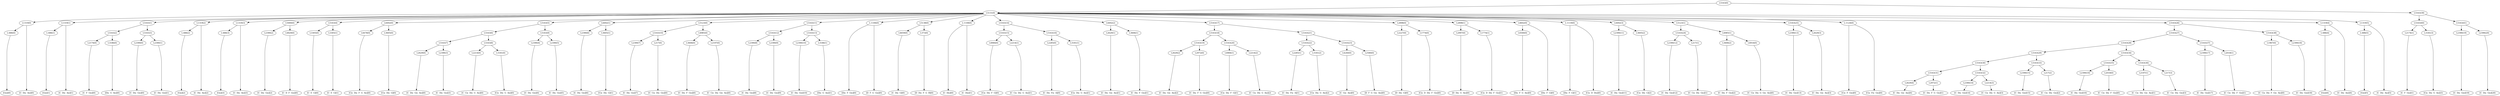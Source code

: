 digraph sample{
"L-686(0)"->"[Gis](0)"
"L1319(0)"->"[C  Dis  Ais](0)"
"L1319(0)"->"L-686(0)"
"L-686(1)"->"[Gis](1)"
"L1319(1)"->"[C  Dis  Ais](1)"
"L1319(1)"->"L-686(1)"
"L2174(0)"->"[C  F  Gis](0)"
"L3186(0)"->"[Dis  G  Ais](0)"
"L5163(2)"->"L2174(0)"
"L5163(2)"->"L3186(0)"
"L2390(0)"->"[C  Dis  Gis](0)"
"L2390(1)"->"[C  Dis  Gis](1)"
"L5163(3)"->"L2390(0)"
"L5163(3)"->"L2390(1)"
"L5163(1)"->"L5163(2)"
"L5163(1)"->"L5163(3)"
"L-686(2)"->"[Gis](2)"
"L1319(2)"->"[C  Dis  Ais](2)"
"L1319(2)"->"L-686(2)"
"L-686(3)"->"[Gis](3)"
"L1319(3)"->"[C  Dis  Ais](3)"
"L1319(3)"->"L-686(3)"
"L2390(2)"->"[C  Dis  Gis](2)"
"L4829(0)"->"[C  D  F  Gis](0)"
"L5000(0)"->"L2390(2)"
"L5000(0)"->"L4829(0)"
"L3305(0)"->"[C  E  G](0)"
"L3305(1)"->"[C  E  G](1)"
"L5163(4)"->"L3305(0)"
"L5163(4)"->"L3305(1)"
"L4478(0)"->"[Cis  Dis  F  G  Ais](0)"
"L3605(0)"->"[Cis  Dis  G](0)"
"L4492(0)"->"L4478(0)"
"L4492(0)"->"L3605(0)"
"L2629(0)"->"[C  Dis  Gis  Ais](0)"
"L2390(3)"->"[C  Dis  Gis](3)"
"L5163(7)"->"L2629(0)"
"L5163(7)"->"L2390(3)"
"L2214(0)"->"[C  Cis  Dis  G  Ais](0)"
"L3181(0)"->"[Cis  Dis  G  Ais](0)"
"L5163(8)"->"L2214(0)"
"L5163(8)"->"L3181(0)"
"L5163(6)"->"L5163(7)"
"L5163(6)"->"L5163(8)"
"L2390(4)"->"[C  Dis  Gis](4)"
"L2390(5)"->"[C  Dis  Gis](5)"
"L5163(9)"->"L2390(4)"
"L5163(9)"->"L2390(5)"
"L5163(5)"->"L5163(6)"
"L5163(5)"->"L5163(9)"
"L2390(6)"->"[C  Dis  Gis](6)"
"L3605(1)"->"[Cis  Dis  G](1)"
"L4492(1)"->"L2390(6)"
"L4492(1)"->"L3605(1)"
"L2390(7)"->"[C  Dis  Gis](7)"
"L217(0)"->"[C  Cis  Dis  Gis](0)"
"L5163(10)"->"L2390(7)"
"L5163(10)"->"L217(0)"
"L3606(0)"->"[C  Dis  F  Gis](0)"
"L2197(0)"->"[C  Cis  Dis  Gis  Ais](0)"
"L4985(0)"->"L3606(0)"
"L4985(0)"->"L2197(0)"
"L5123(0)"->"L5163(10)"
"L5123(0)"->"L4985(0)"
"L2390(8)"->"[C  Dis  Gis](8)"
"L2390(9)"->"[C  Dis  Gis](9)"
"L5163(12)"->"L2390(8)"
"L5163(12)"->"L2390(9)"
"L2390(10)"->"[C  Dis  Gis](10)"
"L3186(1)"->"[Dis  G  Ais](1)"
"L5163(13)"->"L2390(10)"
"L5163(13)"->"L3186(1)"
"L5163(11)"->"L5163(12)"
"L5163(11)"->"L5163(13)"
"L-1106(0)"->"[Dis  F  Gis](0)"
"L-1106(0)"->"[D  F  G  Gis](0)"
"L4659(0)"->"[C  Dis  G](0)"
"L373(0)"->"[D  Dis  F  G  B](0)"
"L5138(0)"->"L4659(0)"
"L5138(0)"->"L373(0)"
"L-1108(0)"->"[C  Dis](0)"
"L-1108(0)"->"[C  Dis](1)"
"L4984(0)"->"[Cis  Dis  F  G](0)"
"L2214(1)"->"[C  Cis  Dis  G  Ais](1)"
"L5163(15)"->"L4984(0)"
"L5163(15)"->"L2214(1)"
"L2285(0)"->"[C  Dis  Fis  A](0)"
"L3181(1)"->"[Cis  Dis  G  Ais](1)"
"L5163(16)"->"L2285(0)"
"L5163(16)"->"L3181(1)"
"L5163(14)"->"L5163(15)"
"L5163(14)"->"L5163(16)"
"L2629(1)"->"[C  Dis  Gis  Ais](1)"
"L3606(1)"->"[C  Dis  F  Gis](1)"
"L4492(2)"->"L2629(1)"
"L4492(2)"->"L3606(1)"
"L2629(2)"->"[C  Dis  Gis  Ais](2)"
"L2972(0)"->"[C  Dis  F  G  Gis](0)"
"L5163(19)"->"L2629(2)"
"L5163(19)"->"L2972(0)"
"L4984(1)"->"[Cis  Dis  F  G](1)"
"L2214(2)"->"[C  Cis  Dis  G  Ais](2)"
"L5163(20)"->"L4984(1)"
"L5163(20)"->"L2214(2)"
"L5163(18)"->"L5163(19)"
"L5163(18)"->"L5163(20)"
"L2285(1)"->"[C  Dis  Fis  A](1)"
"L3181(2)"->"[Cis  Dis  G  Ais](2)"
"L5163(22)"->"L2285(1)"
"L5163(22)"->"L3181(2)"
"L4240(0)"->"[C  Gis  Ais](0)"
"L2580(0)"->"[D  F  G  Gis  Ais](0)"
"L5163(23)"->"L4240(0)"
"L5163(23)"->"L2580(0)"
"L5163(21)"->"L5163(22)"
"L5163(21)"->"L5163(23)"
"L5163(17)"->"L5163(18)"
"L5163(17)"->"L5163(21)"
"L2227(0)"->"[D  Dis  G](0)"
"L1774(0)"->"[Cis  D  Dis  F  Gis](0)"
"L2898(0)"->"L2227(0)"
"L2898(0)"->"L1774(0)"
"L2997(0)"->"[D  Dis  G  Ais](0)"
"L1774(1)"->"[Cis  D  Dis  F  Gis](1)"
"L2898(1)"->"L2997(0)"
"L2898(1)"->"L1774(1)"
"L4500(0)"->"[Dis  F  G  Ais](0)"
"L4602(0)"->"L4500(0)"
"L4602(0)"->"[Dis  F  G](0)"
"L-1119(0)"->"[Dis  F  G](1)"
"L-1119(0)"->"[Cis  D  Dis](0)"
"L2390(11)"->"[C  Dis  Gis](11)"
"L3605(2)"->"[Cis  Dis  G](2)"
"L4492(3)"->"L2390(11)"
"L4492(3)"->"L3605(2)"
"L2390(12)"->"[C  Dis  Gis](12)"
"L217(1)"->"[C  Cis  Dis  Gis](1)"
"L5163(24)"->"L2390(12)"
"L5163(24)"->"L217(1)"
"L3606(2)"->"[C  Dis  F  Gis](2)"
"L4916(0)"->"[C  Cis  Dis  G  Gis  Ais](0)"
"L4985(1)"->"L3606(2)"
"L4985(1)"->"L4916(0)"
"L5123(1)"->"L5163(24)"
"L5123(1)"->"L4985(1)"
"L2390(13)"->"[C  Dis  Gis](13)"
"L2629(3)"->"[C  Dis  Gis  Ais](3)"
"L5163(25)"->"L2390(13)"
"L5163(25)"->"L2629(3)"
"L-1124(0)"->"[Cis  F  Gis](0)"
"L-1124(0)"->"[Cis  Fis  Gis](0)"
"L2629(4)"->"[C  Dis  Gis  Ais](4)"
"L2972(1)"->"[C  Dis  F  G  Gis](1)"
"L5163(31)"->"L2629(4)"
"L5163(31)"->"L2972(1)"
"L2390(14)"->"[C  Dis  Gis](14)"
"L2214(3)"->"[C  Cis  Dis  G  Ais](3)"
"L5163(32)"->"L2390(14)"
"L5163(32)"->"L2214(3)"
"L5163(30)"->"L5163(31)"
"L5163(30)"->"L5163(32)"
"L2390(15)"->"[C  Dis  Gis](15)"
"L217(2)"->"[C  Cis  Dis  Gis](2)"
"L5163(33)"->"L2390(15)"
"L5163(33)"->"L217(2)"
"L5163(29)"->"L5163(30)"
"L5163(29)"->"L5163(33)"
"L2390(16)"->"[C  Dis  Gis](16)"
"L2018(0)"->"[C  Cis  Dis  F  Gis](0)"
"L5163(35)"->"L2390(16)"
"L5163(35)"->"L2018(0)"
"L2197(1)"->"[C  Cis  Dis  Gis  Ais](1)"
"L217(3)"->"[C  Cis  Dis  Gis](3)"
"L5163(36)"->"L2197(1)"
"L5163(36)"->"L217(3)"
"L5163(34)"->"L5163(35)"
"L5163(34)"->"L5163(36)"
"L5163(28)"->"L5163(29)"
"L5163(28)"->"L5163(34)"
"L2390(17)"->"[C  Dis  Gis](17)"
"L2018(1)"->"[C  Cis  Dis  F  Gis](1)"
"L5163(37)"->"L2390(17)"
"L5163(37)"->"L2018(1)"
"L5163(27)"->"L5163(28)"
"L5163(27)"->"L5163(37)"
"L1967(0)"->"[C  Cis  Dis  F  Gis  Ais](0)"
"L2390(18)"->"[C  Dis  Gis](18)"
"L5163(38)"->"L1967(0)"
"L5163(38)"->"L2390(18)"
"L5163(26)"->"L5163(27)"
"L5163(26)"->"L5163(38)"
"L-686(4)"->"[Gis](4)"
"L1319(4)"->"[C  Dis  Ais](4)"
"L1319(4)"->"L-686(4)"
"L-686(5)"->"[Gis](5)"
"L1319(5)"->"[C  Dis  Ais](5)"
"L1319(5)"->"L-686(5)"
"L5131(0)"->"L1319(0)"
"L5131(0)"->"L1319(1)"
"L5131(0)"->"L5163(1)"
"L5131(0)"->"L1319(2)"
"L5131(0)"->"L1319(3)"
"L5131(0)"->"L5000(0)"
"L5131(0)"->"L5163(4)"
"L5131(0)"->"L4492(0)"
"L5131(0)"->"L5163(5)"
"L5131(0)"->"L4492(1)"
"L5131(0)"->"L5123(0)"
"L5131(0)"->"L5163(11)"
"L5131(0)"->"L-1106(0)"
"L5131(0)"->"L5138(0)"
"L5131(0)"->"L-1108(0)"
"L5131(0)"->"L5163(14)"
"L5131(0)"->"L4492(2)"
"L5131(0)"->"L5163(17)"
"L5131(0)"->"L2898(0)"
"L5131(0)"->"L2898(1)"
"L5131(0)"->"L4602(0)"
"L5131(0)"->"L-1119(0)"
"L5131(0)"->"L4492(3)"
"L5131(0)"->"L5123(1)"
"L5131(0)"->"L5163(25)"
"L5131(0)"->"L-1124(0)"
"L5131(0)"->"L5163(26)"
"L5131(0)"->"L1319(4)"
"L5131(0)"->"L1319(5)"
"L2174(1)"->"[C  F  Gis](1)"
"L3181(3)"->"[Cis  Dis  G  Ais](3)"
"L5163(40)"->"L2174(1)"
"L5163(40)"->"L3181(3)"
"L2390(19)"->"[C  Dis  Gis](19)"
"L2390(20)"->"[C  Dis  Gis](20)"
"L5163(41)"->"L2390(19)"
"L5163(41)"->"L2390(20)"
"L5163(39)"->"L5163(40)"
"L5163(39)"->"L5163(41)"
"L5163(0)"->"L5131(0)"
"L5163(0)"->"L5163(39)"
{rank = min; "L5163(0)"}
{rank = same; "L5131(0)"; "L5163(39)";}
{rank = same; "L1319(0)"; "L1319(1)"; "L5163(1)"; "L1319(2)"; "L1319(3)"; "L5000(0)"; "L5163(4)"; "L4492(0)"; "L5163(5)"; "L4492(1)"; "L5123(0)"; "L5163(11)"; "L-1106(0)"; "L5138(0)"; "L-1108(0)"; "L5163(14)"; "L4492(2)"; "L5163(17)"; "L2898(0)"; "L2898(1)"; "L4602(0)"; "L-1119(0)"; "L4492(3)"; "L5123(1)"; "L5163(25)"; "L-1124(0)"; "L5163(26)"; "L1319(4)"; "L1319(5)"; "L5163(40)"; "L5163(41)";}
{rank = same; "L-686(0)"; "L-686(1)"; "L5163(2)"; "L5163(3)"; "L-686(2)"; "L-686(3)"; "L2390(2)"; "L4829(0)"; "L3305(0)"; "L3305(1)"; "L4478(0)"; "L3605(0)"; "L5163(6)"; "L5163(9)"; "L2390(6)"; "L3605(1)"; "L5163(10)"; "L4985(0)"; "L5163(12)"; "L5163(13)"; "L4659(0)"; "L373(0)"; "L5163(15)"; "L5163(16)"; "L2629(1)"; "L3606(1)"; "L5163(18)"; "L5163(21)"; "L2227(0)"; "L1774(0)"; "L2997(0)"; "L1774(1)"; "L4500(0)"; "L2390(11)"; "L3605(2)"; "L5163(24)"; "L4985(1)"; "L2390(13)"; "L2629(3)"; "L5163(27)"; "L5163(38)"; "L-686(4)"; "L-686(5)"; "L2174(1)"; "L3181(3)"; "L2390(19)"; "L2390(20)";}
{rank = same; "L2174(0)"; "L3186(0)"; "L2390(0)"; "L2390(1)"; "L5163(7)"; "L5163(8)"; "L2390(4)"; "L2390(5)"; "L2390(7)"; "L217(0)"; "L3606(0)"; "L2197(0)"; "L2390(8)"; "L2390(9)"; "L2390(10)"; "L3186(1)"; "L4984(0)"; "L2214(1)"; "L2285(0)"; "L3181(1)"; "L5163(19)"; "L5163(20)"; "L5163(22)"; "L5163(23)"; "L2390(12)"; "L217(1)"; "L3606(2)"; "L4916(0)"; "L5163(28)"; "L5163(37)"; "L1967(0)"; "L2390(18)";}
{rank = same; "L2629(0)"; "L2390(3)"; "L2214(0)"; "L3181(0)"; "L2629(2)"; "L2972(0)"; "L4984(1)"; "L2214(2)"; "L2285(1)"; "L3181(2)"; "L4240(0)"; "L2580(0)"; "L5163(29)"; "L5163(34)"; "L2390(17)"; "L2018(1)";}
{rank = same; "L5163(30)"; "L5163(33)"; "L5163(35)"; "L5163(36)";}
{rank = same; "L5163(31)"; "L5163(32)"; "L2390(15)"; "L217(2)"; "L2390(16)"; "L2018(0)"; "L2197(1)"; "L217(3)";}
{rank = same; "L2629(4)"; "L2972(1)"; "L2390(14)"; "L2214(3)";}
{rank = max; "[C  Cis  Dis  F  Gis  Ais](0)"; "[C  Cis  Dis  F  Gis](0)"; "[C  Cis  Dis  F  Gis](1)"; "[C  Cis  Dis  G  Ais](0)"; "[C  Cis  Dis  G  Ais](1)"; "[C  Cis  Dis  G  Ais](2)"; "[C  Cis  Dis  G  Ais](3)"; "[C  Cis  Dis  G  Gis  Ais](0)"; "[C  Cis  Dis  Gis  Ais](0)"; "[C  Cis  Dis  Gis  Ais](1)"; "[C  Cis  Dis  Gis](0)"; "[C  Cis  Dis  Gis](1)"; "[C  Cis  Dis  Gis](2)"; "[C  Cis  Dis  Gis](3)"; "[C  D  F  Gis](0)"; "[C  Dis  Ais](0)"; "[C  Dis  Ais](1)"; "[C  Dis  Ais](2)"; "[C  Dis  Ais](3)"; "[C  Dis  Ais](4)"; "[C  Dis  Ais](5)"; "[C  Dis  F  G  Gis](0)"; "[C  Dis  F  G  Gis](1)"; "[C  Dis  F  Gis](0)"; "[C  Dis  F  Gis](1)"; "[C  Dis  F  Gis](2)"; "[C  Dis  Fis  A](0)"; "[C  Dis  Fis  A](1)"; "[C  Dis  G](0)"; "[C  Dis  Gis  Ais](0)"; "[C  Dis  Gis  Ais](1)"; "[C  Dis  Gis  Ais](2)"; "[C  Dis  Gis  Ais](3)"; "[C  Dis  Gis  Ais](4)"; "[C  Dis  Gis](0)"; "[C  Dis  Gis](1)"; "[C  Dis  Gis](10)"; "[C  Dis  Gis](11)"; "[C  Dis  Gis](12)"; "[C  Dis  Gis](13)"; "[C  Dis  Gis](14)"; "[C  Dis  Gis](15)"; "[C  Dis  Gis](16)"; "[C  Dis  Gis](17)"; "[C  Dis  Gis](18)"; "[C  Dis  Gis](19)"; "[C  Dis  Gis](2)"; "[C  Dis  Gis](20)"; "[C  Dis  Gis](3)"; "[C  Dis  Gis](4)"; "[C  Dis  Gis](5)"; "[C  Dis  Gis](6)"; "[C  Dis  Gis](7)"; "[C  Dis  Gis](8)"; "[C  Dis  Gis](9)"; "[C  Dis](0)"; "[C  Dis](1)"; "[C  E  G](0)"; "[C  E  G](1)"; "[C  F  Gis](0)"; "[C  F  Gis](1)"; "[C  Gis  Ais](0)"; "[Cis  D  Dis  F  Gis](0)"; "[Cis  D  Dis  F  Gis](1)"; "[Cis  D  Dis](0)"; "[Cis  Dis  F  G  Ais](0)"; "[Cis  Dis  F  G](0)"; "[Cis  Dis  F  G](1)"; "[Cis  Dis  G  Ais](0)"; "[Cis  Dis  G  Ais](1)"; "[Cis  Dis  G  Ais](2)"; "[Cis  Dis  G  Ais](3)"; "[Cis  Dis  G](0)"; "[Cis  Dis  G](1)"; "[Cis  Dis  G](2)"; "[Cis  F  Gis](0)"; "[Cis  Fis  Gis](0)"; "[D  Dis  F  G  B](0)"; "[D  Dis  G  Ais](0)"; "[D  Dis  G](0)"; "[D  F  G  Gis  Ais](0)"; "[D  F  G  Gis](0)"; "[Dis  F  G  Ais](0)"; "[Dis  F  G](0)"; "[Dis  F  G](1)"; "[Dis  F  Gis](0)"; "[Dis  G  Ais](0)"; "[Dis  G  Ais](1)"; "[Gis](0)"; "[Gis](1)"; "[Gis](2)"; "[Gis](3)"; "[Gis](4)"; "[Gis](5)";}
}